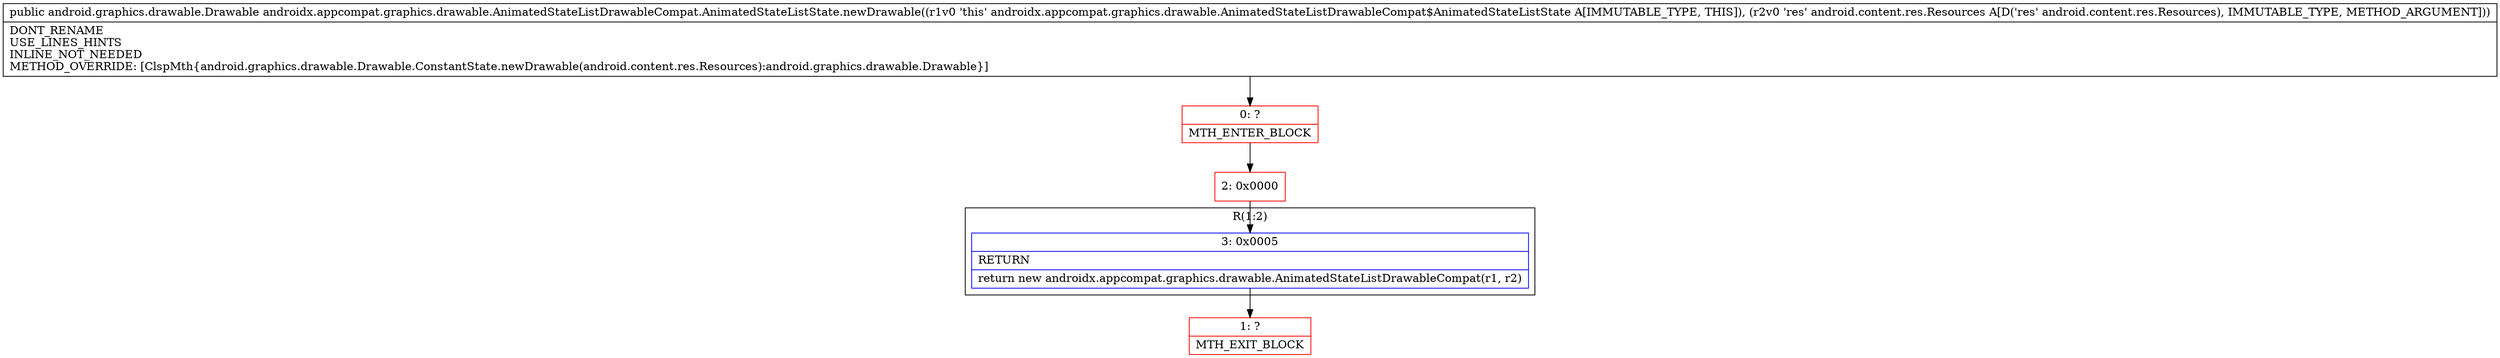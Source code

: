 digraph "CFG forandroidx.appcompat.graphics.drawable.AnimatedStateListDrawableCompat.AnimatedStateListState.newDrawable(Landroid\/content\/res\/Resources;)Landroid\/graphics\/drawable\/Drawable;" {
subgraph cluster_Region_1568610399 {
label = "R(1:2)";
node [shape=record,color=blue];
Node_3 [shape=record,label="{3\:\ 0x0005|RETURN\l|return new androidx.appcompat.graphics.drawable.AnimatedStateListDrawableCompat(r1, r2)\l}"];
}
Node_0 [shape=record,color=red,label="{0\:\ ?|MTH_ENTER_BLOCK\l}"];
Node_2 [shape=record,color=red,label="{2\:\ 0x0000}"];
Node_1 [shape=record,color=red,label="{1\:\ ?|MTH_EXIT_BLOCK\l}"];
MethodNode[shape=record,label="{public android.graphics.drawable.Drawable androidx.appcompat.graphics.drawable.AnimatedStateListDrawableCompat.AnimatedStateListState.newDrawable((r1v0 'this' androidx.appcompat.graphics.drawable.AnimatedStateListDrawableCompat$AnimatedStateListState A[IMMUTABLE_TYPE, THIS]), (r2v0 'res' android.content.res.Resources A[D('res' android.content.res.Resources), IMMUTABLE_TYPE, METHOD_ARGUMENT]))  | DONT_RENAME\lUSE_LINES_HINTS\lINLINE_NOT_NEEDED\lMETHOD_OVERRIDE: [ClspMth\{android.graphics.drawable.Drawable.ConstantState.newDrawable(android.content.res.Resources):android.graphics.drawable.Drawable\}]\l}"];
MethodNode -> Node_0;Node_3 -> Node_1;
Node_0 -> Node_2;
Node_2 -> Node_3;
}

